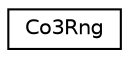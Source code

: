 digraph "Graphical Class Hierarchy"
{
 // LATEX_PDF_SIZE
  edge [fontname="Helvetica",fontsize="10",labelfontname="Helvetica",labelfontsize="10"];
  node [fontname="Helvetica",fontsize="10",shape=record];
  rankdir="LR";
  Node0 [label="Co3Rng",height=0.2,width=0.4,color="black", fillcolor="white", style="filled",URL="$classCo3Rng.html",tooltip=" "];
}
